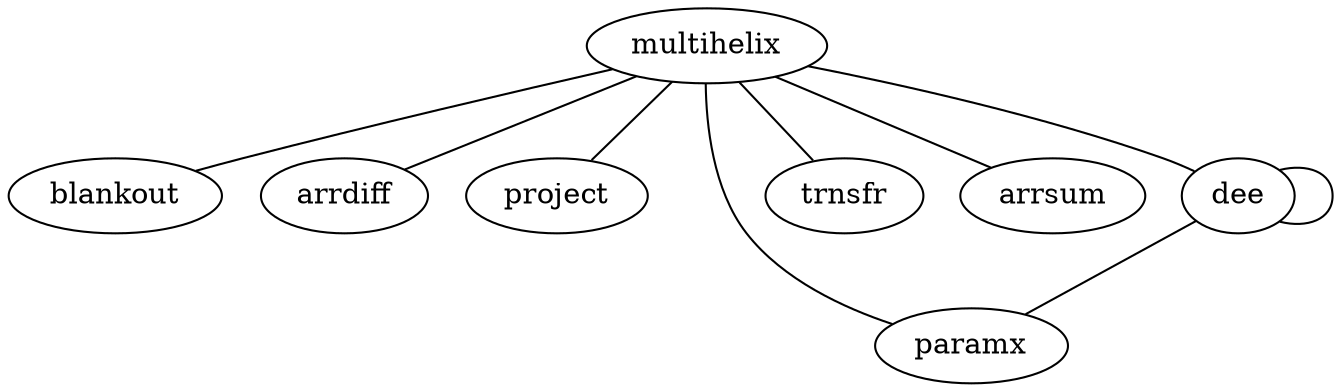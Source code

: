 graph multihelix { 
multihelix--blankout
multihelix--arrdiff
multihelix--project
multihelix--paramx
multihelix--trnsfr
multihelix--arrsum
multihelix--dee--dee--paramx
} 
